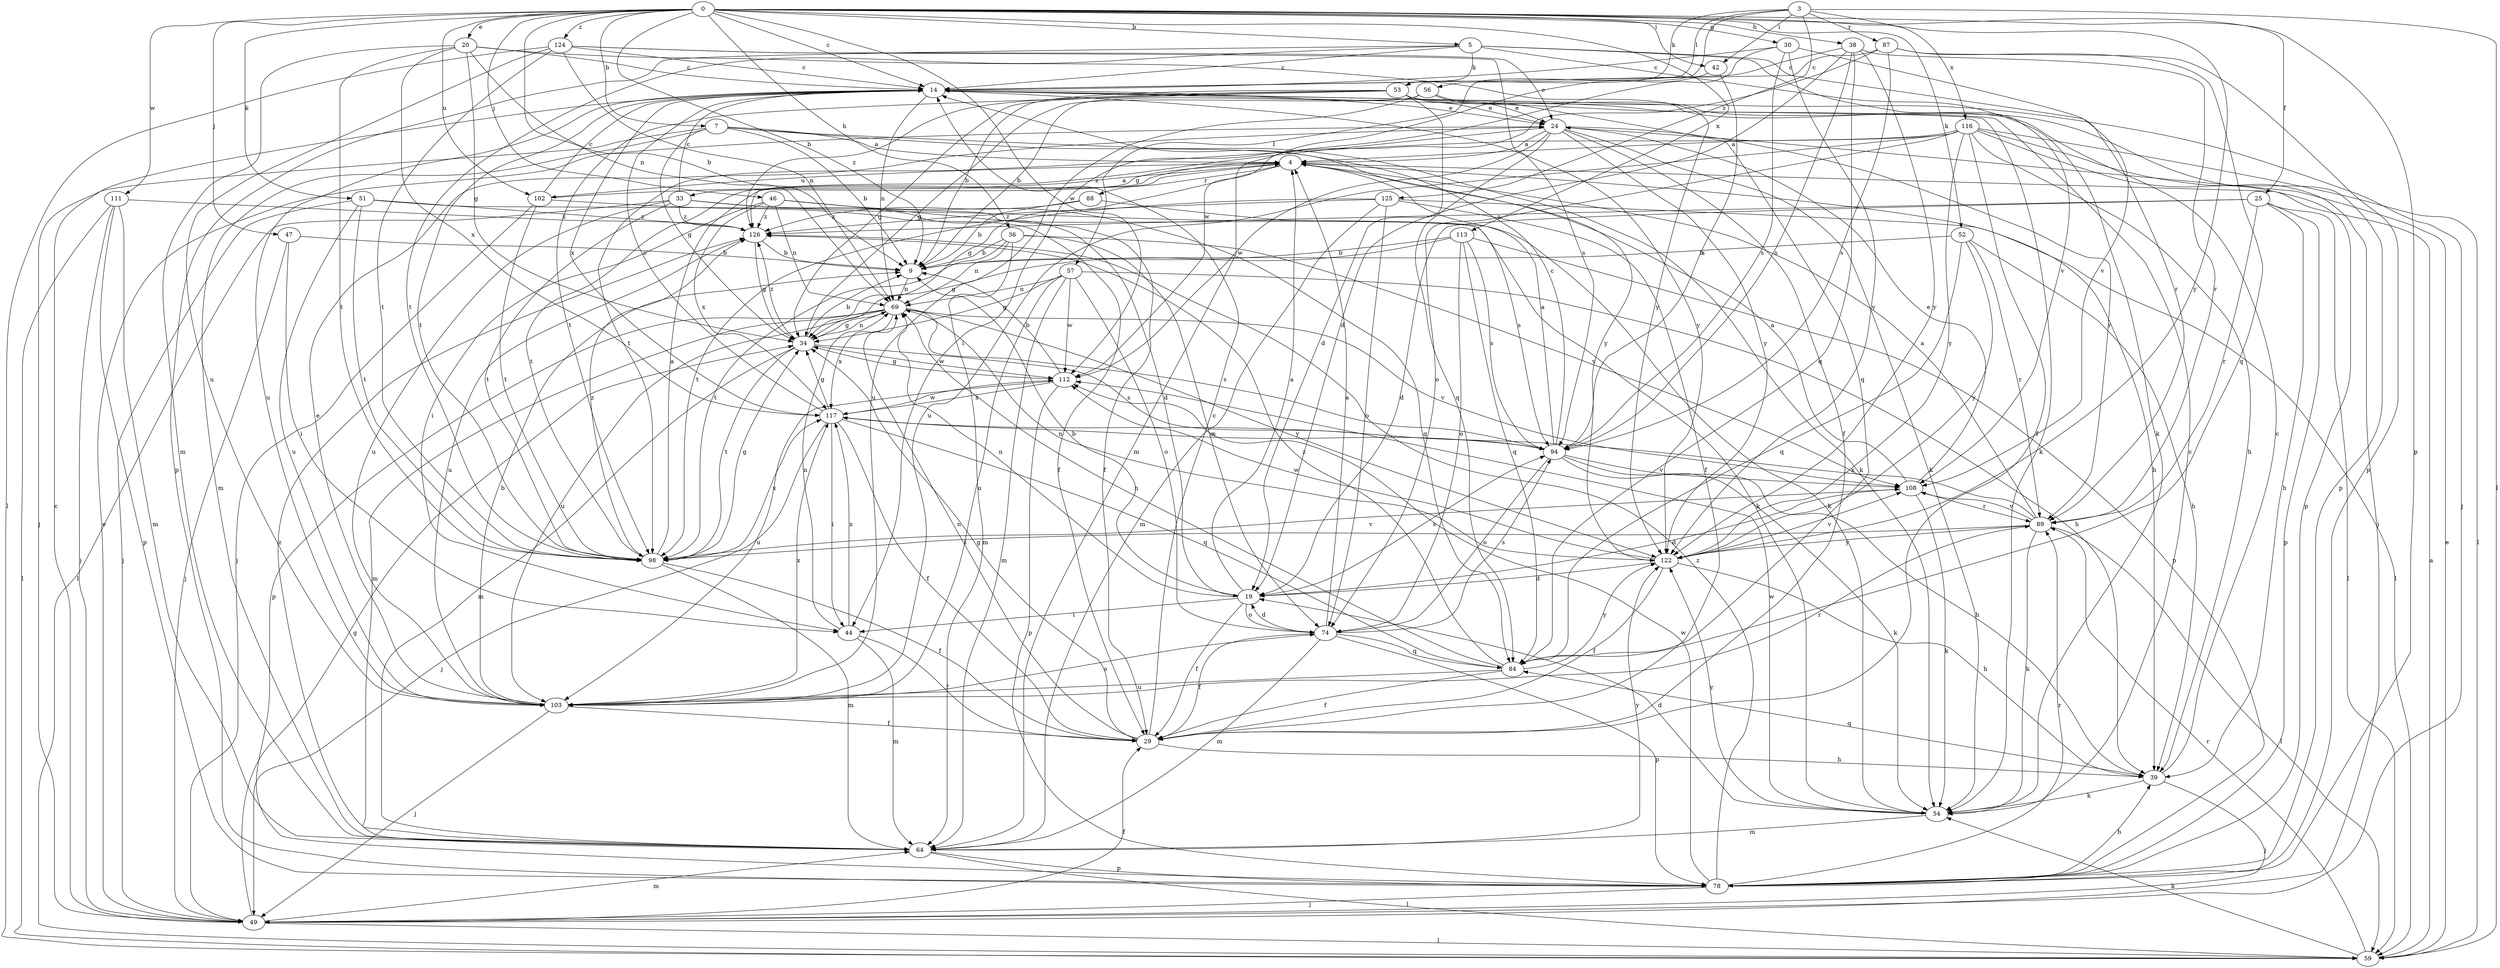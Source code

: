 strict digraph  {
0;
3;
4;
5;
7;
9;
14;
19;
20;
24;
25;
29;
30;
33;
34;
36;
38;
39;
42;
44;
46;
47;
49;
51;
52;
53;
54;
56;
57;
59;
64;
69;
74;
78;
84;
87;
88;
89;
94;
98;
102;
103;
108;
111;
112;
113;
116;
117;
122;
124;
125;
126;
0 -> 5  [label=b];
0 -> 7  [label=b];
0 -> 9  [label=b];
0 -> 14  [label=c];
0 -> 20  [label=e];
0 -> 25  [label=f];
0 -> 30  [label=g];
0 -> 36  [label=h];
0 -> 38  [label=h];
0 -> 42  [label=i];
0 -> 46  [label=j];
0 -> 47  [label=j];
0 -> 51  [label=k];
0 -> 52  [label=k];
0 -> 69  [label=n];
0 -> 78  [label=p];
0 -> 102  [label=u];
0 -> 111  [label=w];
0 -> 112  [label=w];
0 -> 113  [label=x];
0 -> 116  [label=x];
0 -> 124  [label=z];
3 -> 42  [label=i];
3 -> 53  [label=k];
3 -> 56  [label=l];
3 -> 57  [label=l];
3 -> 59  [label=l];
3 -> 87  [label=r];
3 -> 122  [label=y];
3 -> 125  [label=z];
4 -> 33  [label=g];
4 -> 34  [label=g];
4 -> 39  [label=h];
4 -> 88  [label=r];
4 -> 98  [label=t];
4 -> 102  [label=u];
5 -> 14  [label=c];
5 -> 53  [label=k];
5 -> 54  [label=k];
5 -> 78  [label=p];
5 -> 89  [label=r];
5 -> 98  [label=t];
5 -> 108  [label=v];
7 -> 4  [label=a];
7 -> 9  [label=b];
7 -> 34  [label=g];
7 -> 49  [label=j];
7 -> 54  [label=k];
7 -> 64  [label=m];
7 -> 122  [label=y];
9 -> 69  [label=n];
14 -> 24  [label=e];
14 -> 54  [label=k];
14 -> 69  [label=n];
14 -> 98  [label=t];
14 -> 103  [label=u];
14 -> 117  [label=x];
14 -> 122  [label=y];
19 -> 4  [label=a];
19 -> 9  [label=b];
19 -> 29  [label=f];
19 -> 44  [label=i];
19 -> 69  [label=n];
19 -> 74  [label=o];
19 -> 94  [label=s];
20 -> 9  [label=b];
20 -> 14  [label=c];
20 -> 34  [label=g];
20 -> 64  [label=m];
20 -> 98  [label=t];
20 -> 117  [label=x];
20 -> 122  [label=y];
24 -> 4  [label=a];
24 -> 29  [label=f];
24 -> 54  [label=k];
24 -> 84  [label=q];
24 -> 89  [label=r];
24 -> 112  [label=w];
24 -> 122  [label=y];
24 -> 126  [label=z];
25 -> 19  [label=d];
25 -> 39  [label=h];
25 -> 59  [label=l];
25 -> 78  [label=p];
25 -> 89  [label=r];
25 -> 126  [label=z];
29 -> 14  [label=c];
29 -> 34  [label=g];
29 -> 39  [label=h];
29 -> 69  [label=n];
30 -> 14  [label=c];
30 -> 44  [label=i];
30 -> 94  [label=s];
30 -> 108  [label=v];
30 -> 122  [label=y];
33 -> 14  [label=c];
33 -> 19  [label=d];
33 -> 54  [label=k];
33 -> 59  [label=l];
33 -> 98  [label=t];
33 -> 103  [label=u];
33 -> 126  [label=z];
34 -> 9  [label=b];
34 -> 64  [label=m];
34 -> 69  [label=n];
34 -> 94  [label=s];
34 -> 98  [label=t];
34 -> 112  [label=w];
34 -> 126  [label=z];
36 -> 9  [label=b];
36 -> 64  [label=m];
36 -> 69  [label=n];
36 -> 74  [label=o];
36 -> 98  [label=t];
36 -> 108  [label=v];
38 -> 14  [label=c];
38 -> 19  [label=d];
38 -> 84  [label=q];
38 -> 89  [label=r];
38 -> 94  [label=s];
38 -> 122  [label=y];
39 -> 14  [label=c];
39 -> 49  [label=j];
39 -> 54  [label=k];
39 -> 84  [label=q];
42 -> 64  [label=m];
42 -> 94  [label=s];
44 -> 29  [label=f];
44 -> 64  [label=m];
44 -> 69  [label=n];
44 -> 117  [label=x];
46 -> 29  [label=f];
46 -> 44  [label=i];
46 -> 69  [label=n];
46 -> 84  [label=q];
46 -> 117  [label=x];
46 -> 126  [label=z];
47 -> 9  [label=b];
47 -> 44  [label=i];
47 -> 49  [label=j];
49 -> 14  [label=c];
49 -> 24  [label=e];
49 -> 29  [label=f];
49 -> 34  [label=g];
49 -> 59  [label=l];
49 -> 64  [label=m];
51 -> 49  [label=j];
51 -> 54  [label=k];
51 -> 98  [label=t];
51 -> 103  [label=u];
51 -> 126  [label=z];
52 -> 9  [label=b];
52 -> 39  [label=h];
52 -> 84  [label=q];
52 -> 89  [label=r];
52 -> 122  [label=y];
53 -> 9  [label=b];
53 -> 19  [label=d];
53 -> 24  [label=e];
53 -> 34  [label=g];
53 -> 49  [label=j];
53 -> 78  [label=p];
53 -> 98  [label=t];
53 -> 126  [label=z];
54 -> 14  [label=c];
54 -> 19  [label=d];
54 -> 64  [label=m];
54 -> 112  [label=w];
54 -> 122  [label=y];
56 -> 9  [label=b];
56 -> 24  [label=e];
56 -> 34  [label=g];
56 -> 84  [label=q];
56 -> 103  [label=u];
57 -> 34  [label=g];
57 -> 39  [label=h];
57 -> 64  [label=m];
57 -> 69  [label=n];
57 -> 74  [label=o];
57 -> 103  [label=u];
57 -> 112  [label=w];
59 -> 4  [label=a];
59 -> 24  [label=e];
59 -> 54  [label=k];
59 -> 89  [label=r];
64 -> 59  [label=l];
64 -> 78  [label=p];
64 -> 122  [label=y];
64 -> 126  [label=z];
69 -> 34  [label=g];
69 -> 64  [label=m];
69 -> 78  [label=p];
69 -> 94  [label=s];
69 -> 103  [label=u];
69 -> 108  [label=v];
69 -> 117  [label=x];
69 -> 122  [label=y];
74 -> 4  [label=a];
74 -> 19  [label=d];
74 -> 29  [label=f];
74 -> 64  [label=m];
74 -> 78  [label=p];
74 -> 84  [label=q];
74 -> 94  [label=s];
78 -> 39  [label=h];
78 -> 49  [label=j];
78 -> 89  [label=r];
78 -> 112  [label=w];
78 -> 126  [label=z];
84 -> 29  [label=f];
84 -> 69  [label=n];
84 -> 103  [label=u];
84 -> 122  [label=y];
84 -> 126  [label=z];
87 -> 14  [label=c];
87 -> 78  [label=p];
87 -> 84  [label=q];
87 -> 94  [label=s];
87 -> 112  [label=w];
88 -> 9  [label=b];
88 -> 94  [label=s];
88 -> 126  [label=z];
89 -> 4  [label=a];
89 -> 54  [label=k];
89 -> 59  [label=l];
89 -> 98  [label=t];
89 -> 108  [label=v];
89 -> 117  [label=x];
89 -> 122  [label=y];
94 -> 4  [label=a];
94 -> 14  [label=c];
94 -> 39  [label=h];
94 -> 54  [label=k];
94 -> 74  [label=o];
94 -> 108  [label=v];
98 -> 4  [label=a];
98 -> 29  [label=f];
98 -> 34  [label=g];
98 -> 64  [label=m];
98 -> 108  [label=v];
98 -> 117  [label=x];
98 -> 126  [label=z];
102 -> 4  [label=a];
102 -> 14  [label=c];
102 -> 29  [label=f];
102 -> 49  [label=j];
102 -> 98  [label=t];
103 -> 9  [label=b];
103 -> 24  [label=e];
103 -> 29  [label=f];
103 -> 49  [label=j];
103 -> 74  [label=o];
103 -> 89  [label=r];
103 -> 117  [label=x];
108 -> 4  [label=a];
108 -> 19  [label=d];
108 -> 24  [label=e];
108 -> 54  [label=k];
108 -> 89  [label=r];
111 -> 49  [label=j];
111 -> 59  [label=l];
111 -> 64  [label=m];
111 -> 78  [label=p];
111 -> 126  [label=z];
112 -> 9  [label=b];
112 -> 34  [label=g];
112 -> 78  [label=p];
112 -> 103  [label=u];
112 -> 117  [label=x];
113 -> 9  [label=b];
113 -> 34  [label=g];
113 -> 74  [label=o];
113 -> 78  [label=p];
113 -> 84  [label=q];
113 -> 94  [label=s];
116 -> 4  [label=a];
116 -> 29  [label=f];
116 -> 39  [label=h];
116 -> 49  [label=j];
116 -> 59  [label=l];
116 -> 74  [label=o];
116 -> 78  [label=p];
116 -> 98  [label=t];
116 -> 103  [label=u];
116 -> 122  [label=y];
117 -> 14  [label=c];
117 -> 29  [label=f];
117 -> 34  [label=g];
117 -> 44  [label=i];
117 -> 49  [label=j];
117 -> 84  [label=q];
117 -> 94  [label=s];
117 -> 112  [label=w];
122 -> 19  [label=d];
122 -> 29  [label=f];
122 -> 39  [label=h];
122 -> 69  [label=n];
122 -> 108  [label=v];
122 -> 112  [label=w];
124 -> 14  [label=c];
124 -> 24  [label=e];
124 -> 59  [label=l];
124 -> 69  [label=n];
124 -> 94  [label=s];
124 -> 98  [label=t];
124 -> 103  [label=u];
125 -> 29  [label=f];
125 -> 59  [label=l];
125 -> 64  [label=m];
125 -> 74  [label=o];
125 -> 98  [label=t];
125 -> 126  [label=z];
126 -> 9  [label=b];
126 -> 34  [label=g];
126 -> 103  [label=u];
}
